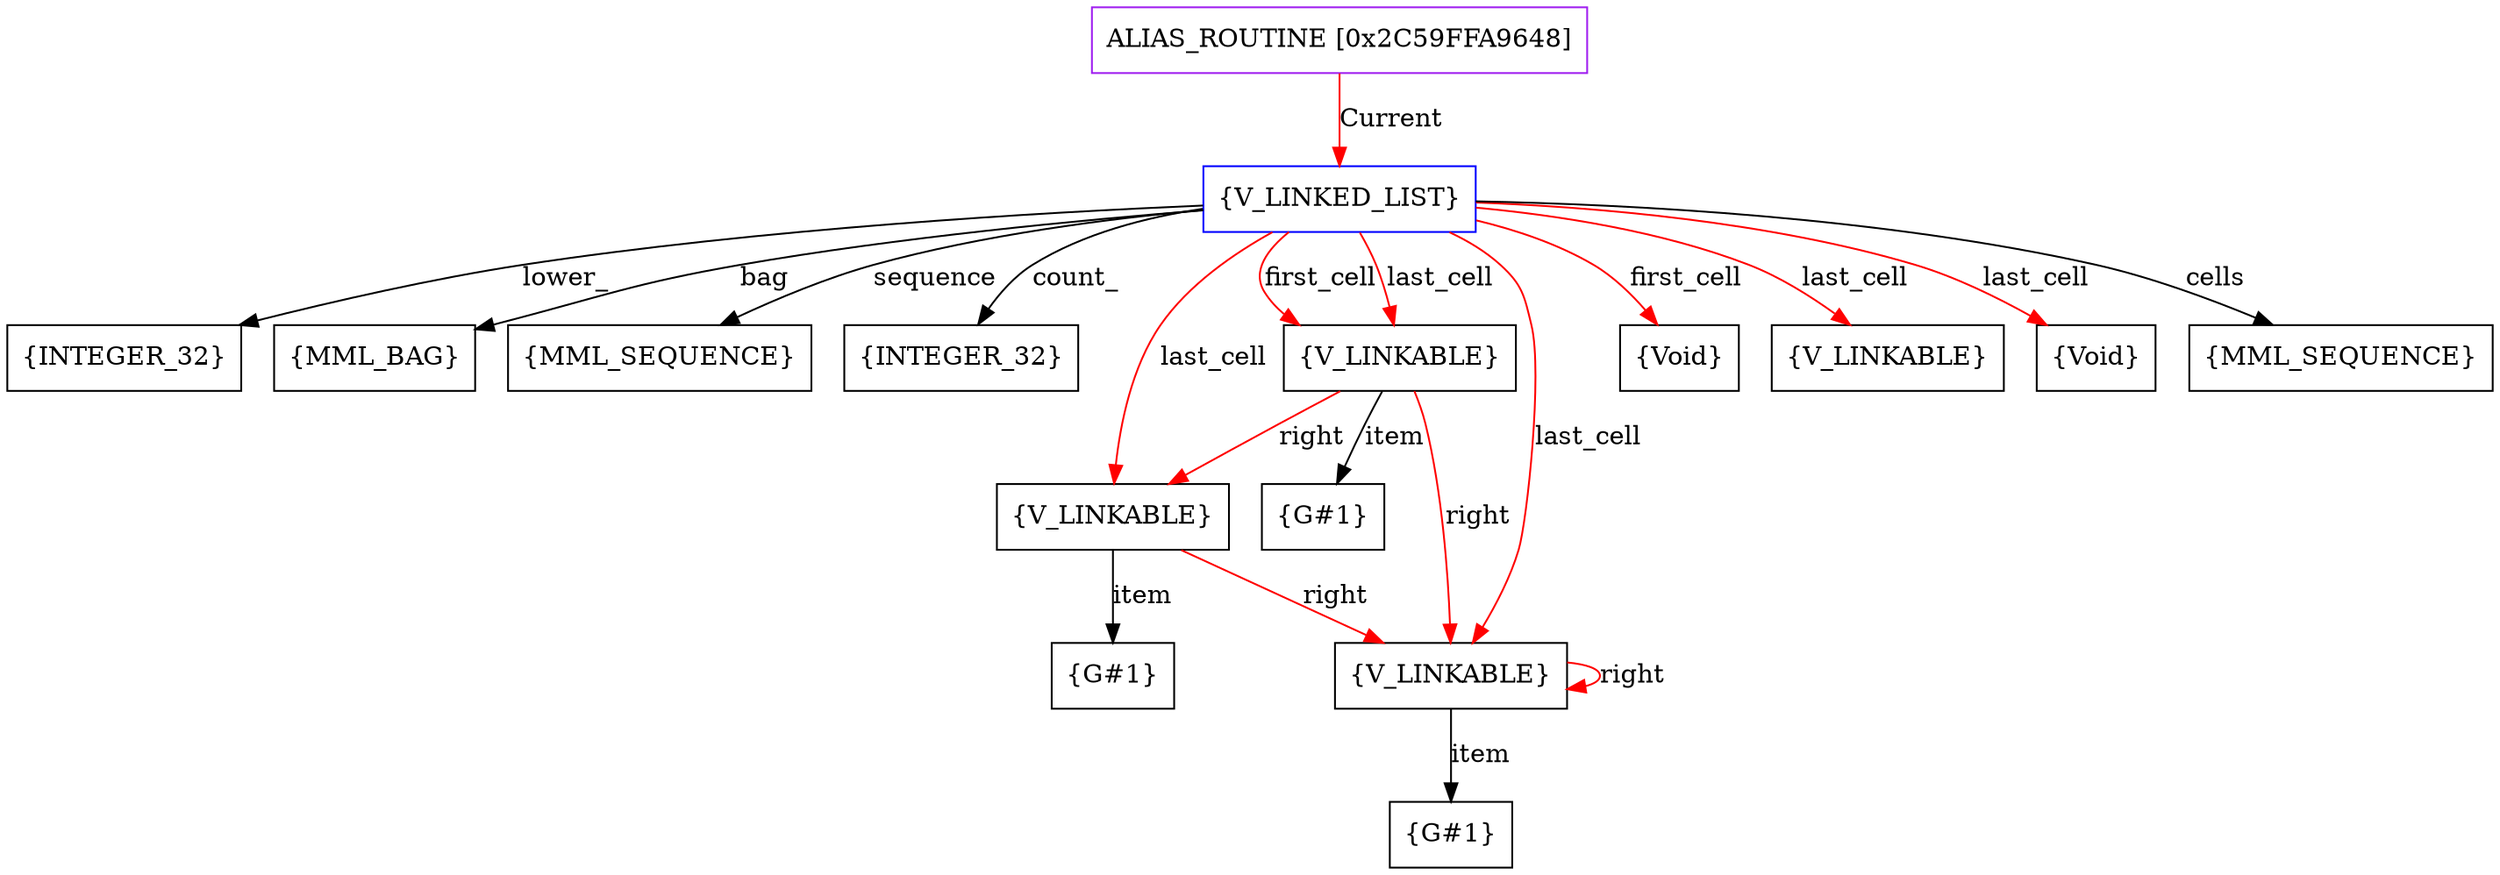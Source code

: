 digraph g {
	node [shape=box]
	b1[color=purple label=<ALIAS_ROUTINE [0x2C59FFA9648]>]
	b2[color=blue label=<{V_LINKED_LIST}>]
	b3[label=<{INTEGER_32}>]
	b4[label=<{MML_BAG}>]
	b5[label=<{MML_SEQUENCE}>]
	b6[label=<{INTEGER_32}>]
	b7[label=<{V_LINKABLE}>]
	b8[label=<{G#1}>]
	b9[label=<{V_LINKABLE}>]
	b10[label=<{G#1}>]
	b11[label=<{V_LINKABLE}>]
	b12[label=<{G#1}>]
	b13[label=<{Void}>]
	b14[label=<{V_LINKABLE}>]
	b15[label=<{Void}>]
	b16[label=<{MML_SEQUENCE}>]
	b1->b2[color=red label=<Current>]
	b2->b3[label=<lower_>]
	b2->b4[label=<bag>]
	b2->b5[label=<sequence>]
	b2->b6[label=<count_>]
	b2->b7[color=red label=<first_cell>]
	b7->b8[label=<item>]
	b7->b9[color=red label=<right>]
	b9->b10[label=<item>]
	b9->b11[color=red label=<right>]
	b11->b12[label=<item>]
	b11->b11[color=red label=<right>]
	b7->b11[color=red label=<right>]
	b2->b13[color=red label=<first_cell>]
	b2->b14[color=red label=<last_cell>]
	b2->b7[color=red label=<last_cell>]
	b2->b9[color=red label=<last_cell>]
	b2->b11[color=red label=<last_cell>]
	b2->b15[color=red label=<last_cell>]
	b2->b16[label=<cells>]
}
